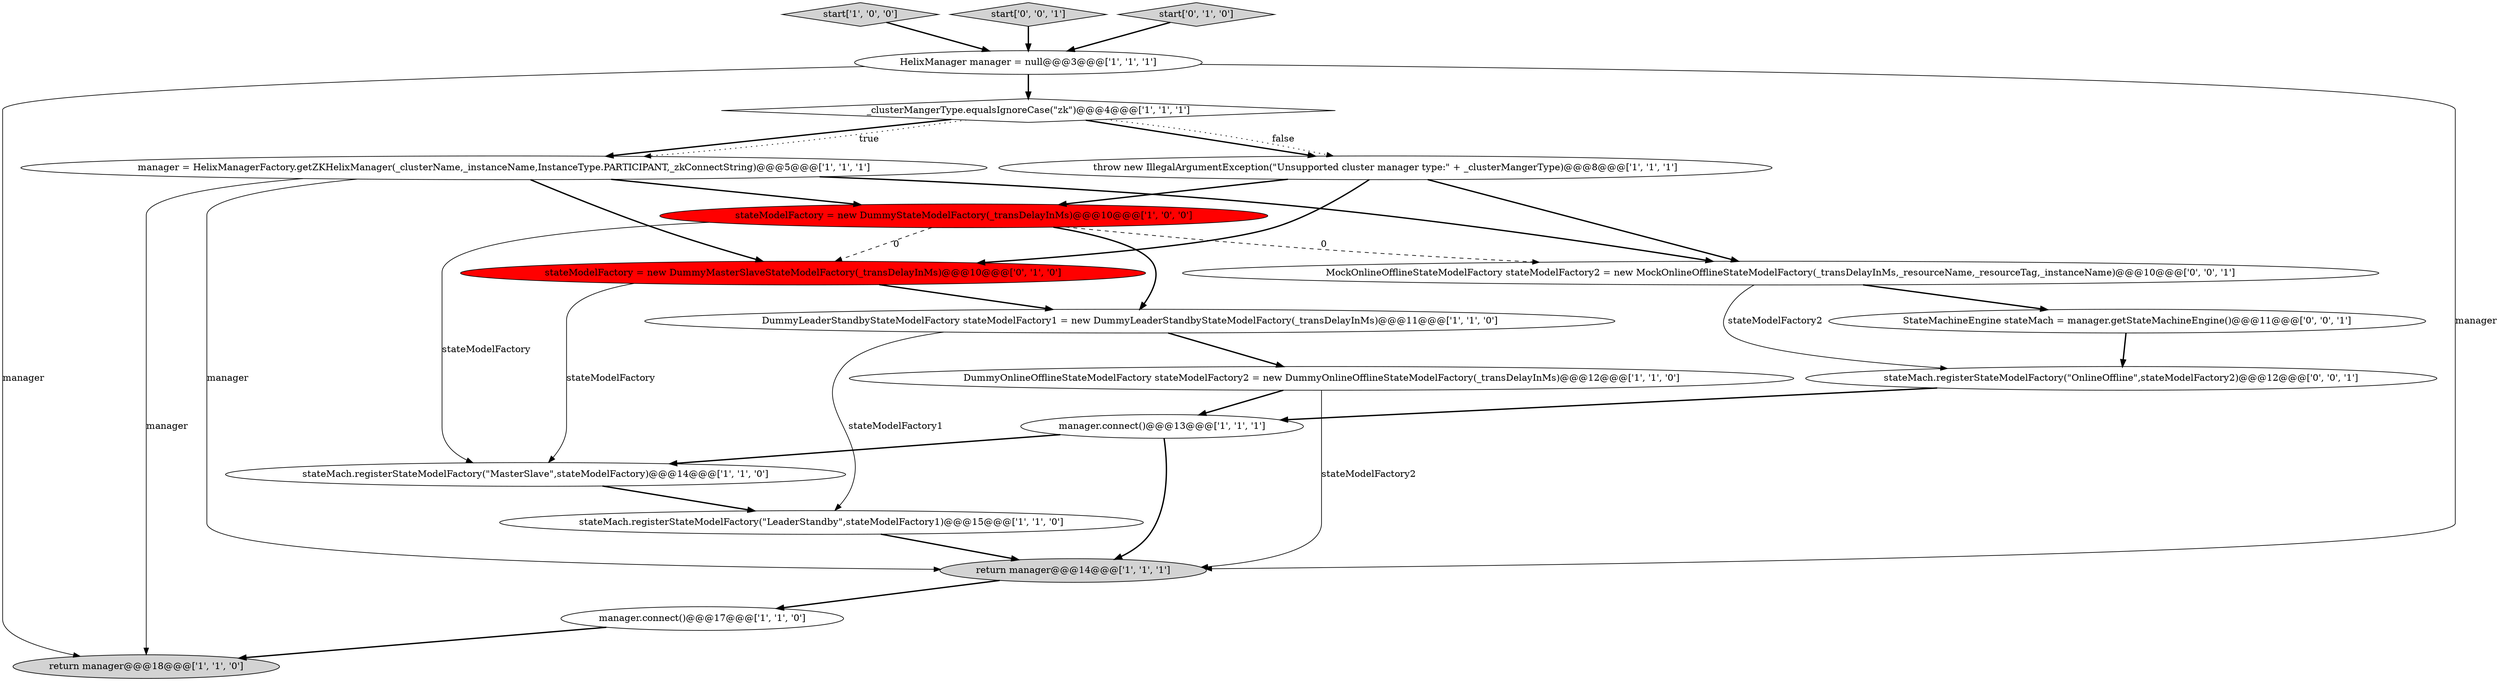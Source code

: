 digraph {
8 [style = filled, label = "manager = HelixManagerFactory.getZKHelixManager(_clusterName,_instanceName,InstanceType.PARTICIPANT,_zkConnectString)@@@5@@@['1', '1', '1']", fillcolor = white, shape = ellipse image = "AAA0AAABBB1BBB"];
12 [style = filled, label = "return manager@@@18@@@['1', '1', '0']", fillcolor = lightgray, shape = ellipse image = "AAA0AAABBB1BBB"];
15 [style = filled, label = "stateModelFactory = new DummyMasterSlaveStateModelFactory(_transDelayInMs)@@@10@@@['0', '1', '0']", fillcolor = red, shape = ellipse image = "AAA1AAABBB2BBB"];
3 [style = filled, label = "start['1', '0', '0']", fillcolor = lightgray, shape = diamond image = "AAA0AAABBB1BBB"];
0 [style = filled, label = "manager.connect()@@@13@@@['1', '1', '1']", fillcolor = white, shape = ellipse image = "AAA0AAABBB1BBB"];
7 [style = filled, label = "throw new IllegalArgumentException(\"Unsupported cluster manager type:\" + _clusterMangerType)@@@8@@@['1', '1', '1']", fillcolor = white, shape = ellipse image = "AAA0AAABBB1BBB"];
10 [style = filled, label = "stateModelFactory = new DummyStateModelFactory(_transDelayInMs)@@@10@@@['1', '0', '0']", fillcolor = red, shape = ellipse image = "AAA1AAABBB1BBB"];
17 [style = filled, label = "start['0', '0', '1']", fillcolor = lightgray, shape = diamond image = "AAA0AAABBB3BBB"];
18 [style = filled, label = "StateMachineEngine stateMach = manager.getStateMachineEngine()@@@11@@@['0', '0', '1']", fillcolor = white, shape = ellipse image = "AAA0AAABBB3BBB"];
9 [style = filled, label = "_clusterMangerType.equalsIgnoreCase(\"zk\")@@@4@@@['1', '1', '1']", fillcolor = white, shape = diamond image = "AAA0AAABBB1BBB"];
16 [style = filled, label = "MockOnlineOfflineStateModelFactory stateModelFactory2 = new MockOnlineOfflineStateModelFactory(_transDelayInMs,_resourceName,_resourceTag,_instanceName)@@@10@@@['0', '0', '1']", fillcolor = white, shape = ellipse image = "AAA0AAABBB3BBB"];
6 [style = filled, label = "HelixManager manager = null@@@3@@@['1', '1', '1']", fillcolor = white, shape = ellipse image = "AAA0AAABBB1BBB"];
14 [style = filled, label = "start['0', '1', '0']", fillcolor = lightgray, shape = diamond image = "AAA0AAABBB2BBB"];
2 [style = filled, label = "stateMach.registerStateModelFactory(\"LeaderStandby\",stateModelFactory1)@@@15@@@['1', '1', '0']", fillcolor = white, shape = ellipse image = "AAA0AAABBB1BBB"];
4 [style = filled, label = "stateMach.registerStateModelFactory(\"MasterSlave\",stateModelFactory)@@@14@@@['1', '1', '0']", fillcolor = white, shape = ellipse image = "AAA0AAABBB1BBB"];
5 [style = filled, label = "manager.connect()@@@17@@@['1', '1', '0']", fillcolor = white, shape = ellipse image = "AAA0AAABBB1BBB"];
11 [style = filled, label = "DummyOnlineOfflineStateModelFactory stateModelFactory2 = new DummyOnlineOfflineStateModelFactory(_transDelayInMs)@@@12@@@['1', '1', '0']", fillcolor = white, shape = ellipse image = "AAA0AAABBB1BBB"];
1 [style = filled, label = "return manager@@@14@@@['1', '1', '1']", fillcolor = lightgray, shape = ellipse image = "AAA0AAABBB1BBB"];
13 [style = filled, label = "DummyLeaderStandbyStateModelFactory stateModelFactory1 = new DummyLeaderStandbyStateModelFactory(_transDelayInMs)@@@11@@@['1', '1', '0']", fillcolor = white, shape = ellipse image = "AAA0AAABBB1BBB"];
19 [style = filled, label = "stateMach.registerStateModelFactory(\"OnlineOffline\",stateModelFactory2)@@@12@@@['0', '0', '1']", fillcolor = white, shape = ellipse image = "AAA0AAABBB3BBB"];
1->5 [style = bold, label=""];
6->1 [style = solid, label="manager"];
10->15 [style = dashed, label="0"];
8->16 [style = bold, label=""];
8->10 [style = bold, label=""];
15->13 [style = bold, label=""];
16->18 [style = bold, label=""];
16->19 [style = solid, label="stateModelFactory2"];
8->15 [style = bold, label=""];
17->6 [style = bold, label=""];
7->10 [style = bold, label=""];
2->1 [style = bold, label=""];
8->1 [style = solid, label="manager"];
13->2 [style = solid, label="stateModelFactory1"];
18->19 [style = bold, label=""];
3->6 [style = bold, label=""];
4->2 [style = bold, label=""];
11->1 [style = solid, label="stateModelFactory2"];
9->7 [style = bold, label=""];
9->8 [style = bold, label=""];
8->12 [style = solid, label="manager"];
13->11 [style = bold, label=""];
19->0 [style = bold, label=""];
9->8 [style = dotted, label="true"];
9->7 [style = dotted, label="false"];
10->4 [style = solid, label="stateModelFactory"];
11->0 [style = bold, label=""];
10->13 [style = bold, label=""];
5->12 [style = bold, label=""];
0->4 [style = bold, label=""];
6->12 [style = solid, label="manager"];
0->1 [style = bold, label=""];
7->16 [style = bold, label=""];
7->15 [style = bold, label=""];
10->16 [style = dashed, label="0"];
6->9 [style = bold, label=""];
15->4 [style = solid, label="stateModelFactory"];
14->6 [style = bold, label=""];
}
